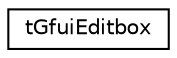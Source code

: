 digraph "Graphical Class Hierarchy"
{
  edge [fontname="Helvetica",fontsize="10",labelfontname="Helvetica",labelfontsize="10"];
  node [fontname="Helvetica",fontsize="10",shape=record];
  rankdir="LR";
  Node1 [label="tGfuiEditbox",height=0.2,width=0.4,color="black", fillcolor="white", style="filled",URL="$structt_gfui_editbox.html"];
}
